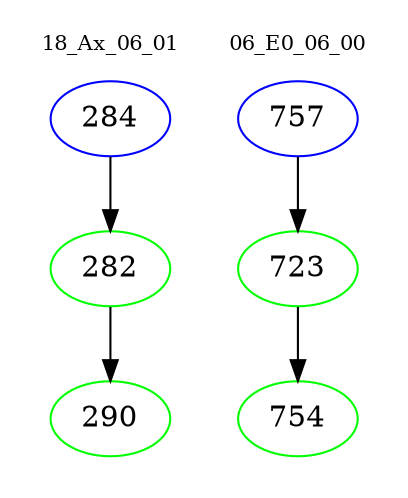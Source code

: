 digraph{
subgraph cluster_0 {
color = white
label = "18_Ax_06_01";
fontsize=10;
T0_284 [label="284", color="blue"]
T0_284 -> T0_282 [color="black"]
T0_282 [label="282", color="green"]
T0_282 -> T0_290 [color="black"]
T0_290 [label="290", color="green"]
}
subgraph cluster_1 {
color = white
label = "06_E0_06_00";
fontsize=10;
T1_757 [label="757", color="blue"]
T1_757 -> T1_723 [color="black"]
T1_723 [label="723", color="green"]
T1_723 -> T1_754 [color="black"]
T1_754 [label="754", color="green"]
}
}

